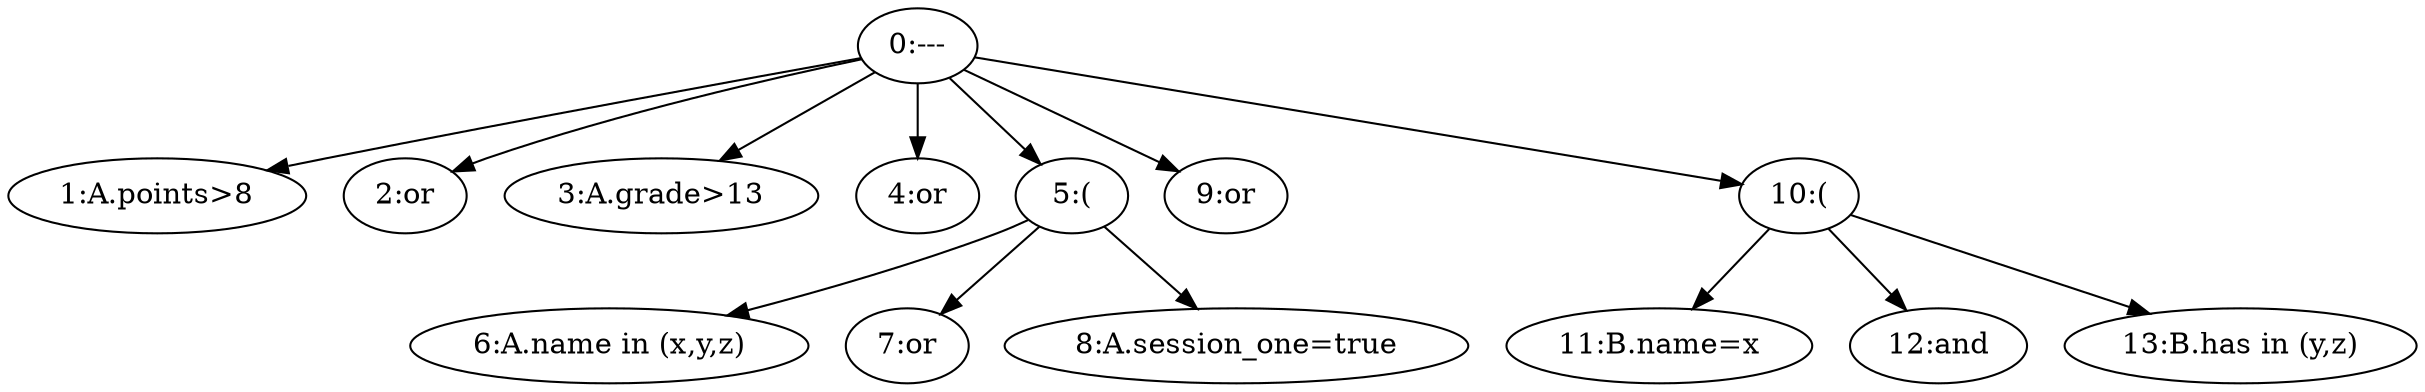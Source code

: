 // Graph
digraph {
	"1bee4b67-1d6a-473d-ad57-271146c4ac9f" [label="0:---"]
	"e8795f0b-e2d9-47a5-b170-6ef96130d8fa" [label="1:A.points>8"]
	"1bee4b67-1d6a-473d-ad57-271146c4ac9f" -> "e8795f0b-e2d9-47a5-b170-6ef96130d8fa"
	"16ab1485-c7ea-4850-8ac8-1d0e92197f60" [label="2:or"]
	"1bee4b67-1d6a-473d-ad57-271146c4ac9f" -> "16ab1485-c7ea-4850-8ac8-1d0e92197f60"
	"7575f3c3-7e51-4469-b687-be975fe451f9" [label="3:A.grade>13"]
	"1bee4b67-1d6a-473d-ad57-271146c4ac9f" -> "7575f3c3-7e51-4469-b687-be975fe451f9"
	"72495c22-f746-4c5d-aed7-0b47d3f6d663" [label="4:or"]
	"1bee4b67-1d6a-473d-ad57-271146c4ac9f" -> "72495c22-f746-4c5d-aed7-0b47d3f6d663"
	"c952d959-0874-422c-a200-c4bf16113156" [label="5:("]
	"1bee4b67-1d6a-473d-ad57-271146c4ac9f" -> "c952d959-0874-422c-a200-c4bf16113156"
	"6ca85b40-e757-43cd-82dd-1b4201c52519" [label="6:A.name in (x,y,z)"]
	"c952d959-0874-422c-a200-c4bf16113156" -> "6ca85b40-e757-43cd-82dd-1b4201c52519"
	"c8ef0f4b-6382-4e85-a177-92b873c745fa" [label="7:or"]
	"c952d959-0874-422c-a200-c4bf16113156" -> "c8ef0f4b-6382-4e85-a177-92b873c745fa"
	"0a493d81-3cb6-4d21-8247-760b2c26a5cc" [label="8:A.session_one=true"]
	"c952d959-0874-422c-a200-c4bf16113156" -> "0a493d81-3cb6-4d21-8247-760b2c26a5cc"
	"71f0a7d2-8357-486c-ae01-9d6f3f039902" [label="9:or"]
	"1bee4b67-1d6a-473d-ad57-271146c4ac9f" -> "71f0a7d2-8357-486c-ae01-9d6f3f039902"
	"8e605229-4684-4ba2-b1d1-350551ee10b5" [label="10:("]
	"1bee4b67-1d6a-473d-ad57-271146c4ac9f" -> "8e605229-4684-4ba2-b1d1-350551ee10b5"
	"cd6f6e7c-a168-4546-b3b7-94a4271b0158" [label="11:B.name=x"]
	"8e605229-4684-4ba2-b1d1-350551ee10b5" -> "cd6f6e7c-a168-4546-b3b7-94a4271b0158"
	"90568bce-493f-482b-8ab5-7945d8cb07f5" [label="12:and"]
	"8e605229-4684-4ba2-b1d1-350551ee10b5" -> "90568bce-493f-482b-8ab5-7945d8cb07f5"
	"39fa2a12-53b8-4077-9fa4-2b46e4b3e404" [label="13:B.has in (y,z)"]
	"8e605229-4684-4ba2-b1d1-350551ee10b5" -> "39fa2a12-53b8-4077-9fa4-2b46e4b3e404"
}
